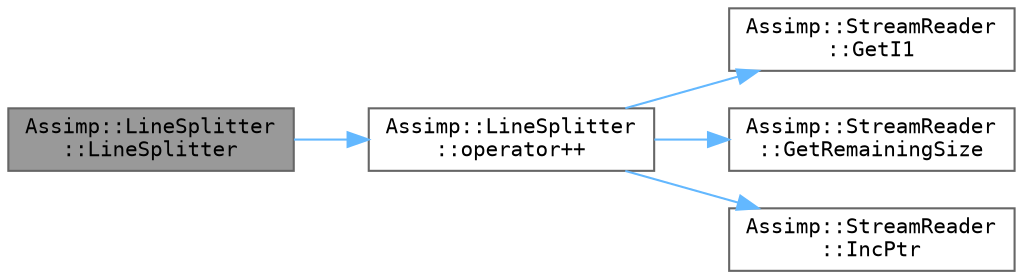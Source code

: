 digraph "Assimp::LineSplitter::LineSplitter"
{
 // LATEX_PDF_SIZE
  bgcolor="transparent";
  edge [fontname=Terminal,fontsize=10,labelfontname=Helvetica,labelfontsize=10];
  node [fontname=Terminal,fontsize=10,shape=box,height=0.2,width=0.4];
  rankdir="LR";
  Node1 [label="Assimp::LineSplitter\l::LineSplitter",height=0.2,width=0.4,color="gray40", fillcolor="grey60", style="filled", fontcolor="black",tooltip=" "];
  Node1 -> Node2 [color="steelblue1",style="solid"];
  Node2 [label="Assimp::LineSplitter\l::operator++",height=0.2,width=0.4,color="grey40", fillcolor="white", style="filled",URL="$class_assimp_1_1_line_splitter.html#a1ba3e0ed296b5604153bef3fac798517",tooltip=" "];
  Node2 -> Node3 [color="steelblue1",style="solid"];
  Node3 [label="Assimp::StreamReader\l::GetI1",height=0.2,width=0.4,color="grey40", fillcolor="white", style="filled",URL="$class_assimp_1_1_stream_reader.html#a04b5d66012c771bb3c33c0580d8d8464",tooltip=" "];
  Node2 -> Node4 [color="steelblue1",style="solid"];
  Node4 [label="Assimp::StreamReader\l::GetRemainingSize",height=0.2,width=0.4,color="grey40", fillcolor="white", style="filled",URL="$class_assimp_1_1_stream_reader.html#aa33c8a16974f75b94f66276833df4ae3",tooltip="Get the remaining stream size (to the end of the stream)"];
  Node2 -> Node5 [color="steelblue1",style="solid"];
  Node5 [label="Assimp::StreamReader\l::IncPtr",height=0.2,width=0.4,color="grey40", fillcolor="white", style="filled",URL="$class_assimp_1_1_stream_reader.html#a78aaca82e5097b4c31297a9553d74b05",tooltip=" "];
}
